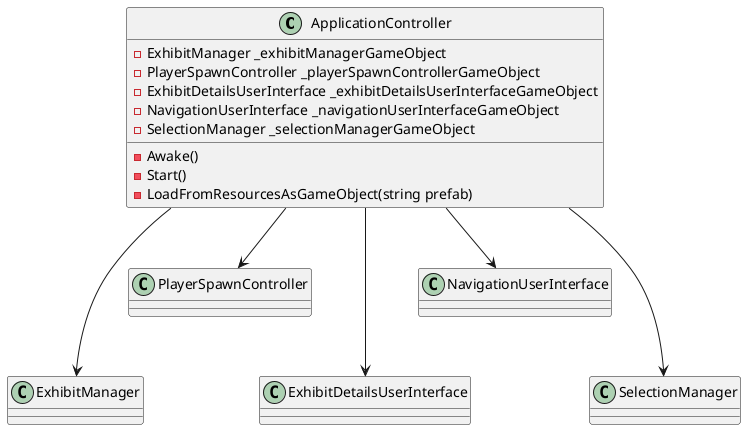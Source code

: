 ﻿@startuml
'https://plantuml.com/class-diagram

class ApplicationController {
    {field} -ExhibitManager _exhibitManagerGameObject
    {field} -PlayerSpawnController _playerSpawnControllerGameObject
    {field} -ExhibitDetailsUserInterface _exhibitDetailsUserInterfaceGameObject
    {field} -NavigationUserInterface _navigationUserInterfaceGameObject
    {field} -SelectionManager _selectionManagerGameObject
    {method} -Awake()    
    {method} -Start()
    {method} -LoadFromResourcesAsGameObject(string prefab)
}
class ExhibitManager
class PlayerSpawnController
class ExhibitDetailsUserInterface
class NavigationUserInterface
class SelectionManager

ApplicationController ---> ExhibitDetailsUserInterface
ApplicationController ---> ExhibitManager
ApplicationController --> NavigationUserInterface
ApplicationController --> PlayerSpawnController
ApplicationController ---> SelectionManager

@enduml